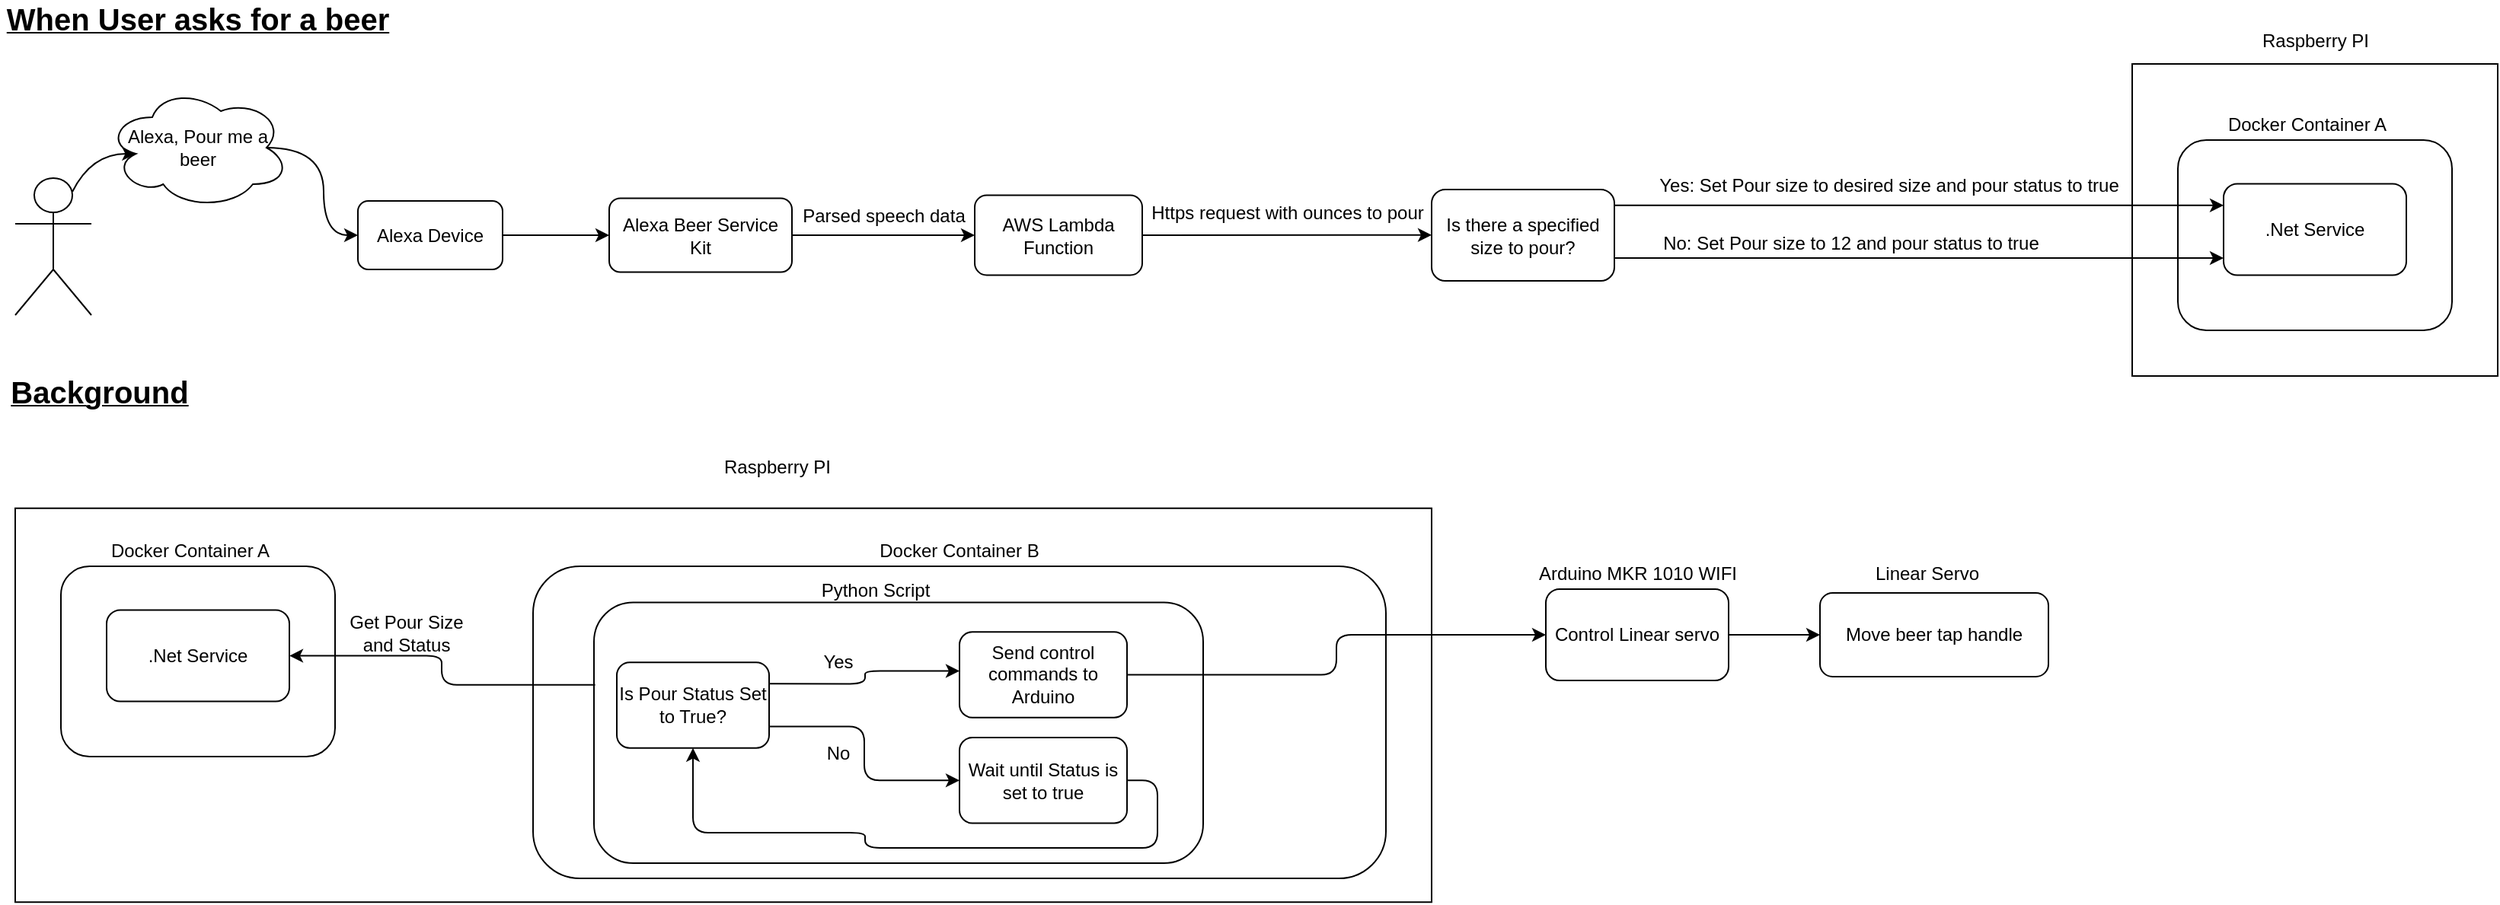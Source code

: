 <mxfile version="14.6.6" type="device"><diagram id="aK3hbM4NeiQxO_JXU1XM" name="Page-1"><mxGraphModel dx="2095" dy="1158" grid="1" gridSize="10" guides="1" tooltips="1" connect="1" arrows="1" fold="1" page="1" pageScale="1" pageWidth="850" pageHeight="1100" math="0" shadow="0"><root><mxCell id="0"/><mxCell id="1" parent="0"/><mxCell id="OUuioYjnRzP7t-blm1QI-1" value="" style="shape=umlActor;verticalLabelPosition=bottom;verticalAlign=top;html=1;outlineConnect=0;" vertex="1" parent="1"><mxGeometry x="20" y="140" width="50" height="90" as="geometry"/></mxCell><mxCell id="OUuioYjnRzP7t-blm1QI-8" style="edgeStyle=orthogonalEdgeStyle;rounded=0;orthogonalLoop=1;jettySize=auto;html=1;exitX=0.875;exitY=0.5;exitDx=0;exitDy=0;exitPerimeter=0;entryX=0;entryY=0.5;entryDx=0;entryDy=0;endArrow=classic;endFill=1;curved=1;" edge="1" parent="1" source="OUuioYjnRzP7t-blm1QI-2" target="OUuioYjnRzP7t-blm1QI-6"><mxGeometry relative="1" as="geometry"/></mxCell><mxCell id="OUuioYjnRzP7t-blm1QI-2" value="Alexa, Pour me a beer" style="ellipse;shape=cloud;whiteSpace=wrap;html=1;" vertex="1" parent="1"><mxGeometry x="80" y="80" width="120" height="80" as="geometry"/></mxCell><mxCell id="OUuioYjnRzP7t-blm1QI-5" value="" style="curved=1;endArrow=classic;html=1;exitX=0.75;exitY=0.1;exitDx=0;exitDy=0;exitPerimeter=0;entryX=0.16;entryY=0.55;entryDx=0;entryDy=0;entryPerimeter=0;endFill=1;startArrow=none;startFill=0;" edge="1" parent="1" source="OUuioYjnRzP7t-blm1QI-1" target="OUuioYjnRzP7t-blm1QI-2"><mxGeometry width="50" height="50" relative="1" as="geometry"><mxPoint x="95" y="210" as="sourcePoint"/><mxPoint x="145" y="160" as="targetPoint"/><Array as="points"><mxPoint x="70" y="124"/></Array></mxGeometry></mxCell><mxCell id="OUuioYjnRzP7t-blm1QI-10" style="edgeStyle=orthogonalEdgeStyle;curved=1;rounded=0;orthogonalLoop=1;jettySize=auto;html=1;exitX=1;exitY=0.5;exitDx=0;exitDy=0;entryX=0;entryY=0.5;entryDx=0;entryDy=0;endArrow=classic;endFill=1;" edge="1" parent="1" source="OUuioYjnRzP7t-blm1QI-6" target="OUuioYjnRzP7t-blm1QI-9"><mxGeometry relative="1" as="geometry"/></mxCell><mxCell id="OUuioYjnRzP7t-blm1QI-6" value="Alexa Device" style="rounded=1;whiteSpace=wrap;html=1;" vertex="1" parent="1"><mxGeometry x="245" y="155" width="95" height="45" as="geometry"/></mxCell><mxCell id="OUuioYjnRzP7t-blm1QI-12" style="edgeStyle=orthogonalEdgeStyle;curved=1;rounded=0;orthogonalLoop=1;jettySize=auto;html=1;exitX=1;exitY=0.5;exitDx=0;exitDy=0;entryX=0;entryY=0.5;entryDx=0;entryDy=0;startArrow=none;startFill=0;endArrow=classic;endFill=1;" edge="1" parent="1" source="OUuioYjnRzP7t-blm1QI-9" target="OUuioYjnRzP7t-blm1QI-11"><mxGeometry relative="1" as="geometry"/></mxCell><mxCell id="OUuioYjnRzP7t-blm1QI-9" value="Alexa Beer Service Kit" style="rounded=1;whiteSpace=wrap;html=1;" vertex="1" parent="1"><mxGeometry x="410" y="153.25" width="120" height="48.5" as="geometry"/></mxCell><mxCell id="OUuioYjnRzP7t-blm1QI-15" style="edgeStyle=orthogonalEdgeStyle;curved=1;rounded=0;orthogonalLoop=1;jettySize=auto;html=1;exitX=1;exitY=0.5;exitDx=0;exitDy=0;entryX=0;entryY=0.5;entryDx=0;entryDy=0;startArrow=none;startFill=0;endArrow=classic;endFill=1;" edge="1" parent="1" source="OUuioYjnRzP7t-blm1QI-11"><mxGeometry relative="1" as="geometry"><mxPoint x="950" y="177.375" as="targetPoint"/></mxGeometry></mxCell><mxCell id="OUuioYjnRzP7t-blm1QI-11" value="AWS Lambda Function" style="rounded=1;whiteSpace=wrap;html=1;" vertex="1" parent="1"><mxGeometry x="650" y="151.25" width="110" height="52.5" as="geometry"/></mxCell><mxCell id="OUuioYjnRzP7t-blm1QI-13" value="Parsed speech data" style="text;html=1;align=center;verticalAlign=middle;resizable=0;points=[];autosize=1;strokeColor=none;" vertex="1" parent="1"><mxGeometry x="530" y="155" width="120" height="20" as="geometry"/></mxCell><mxCell id="OUuioYjnRzP7t-blm1QI-16" value="Https request with ounces to pour" style="text;html=1;align=center;verticalAlign=middle;resizable=0;points=[];autosize=1;strokeColor=none;" vertex="1" parent="1"><mxGeometry x="760" y="153" width="190" height="20" as="geometry"/></mxCell><mxCell id="OUuioYjnRzP7t-blm1QI-18" value="" style="rounded=0;whiteSpace=wrap;html=1;" vertex="1" parent="1"><mxGeometry x="1410" y="65" width="240" height="205" as="geometry"/></mxCell><mxCell id="OUuioYjnRzP7t-blm1QI-19" value="Raspberry PI" style="text;html=1;align=center;verticalAlign=middle;resizable=0;points=[];autosize=1;strokeColor=none;" vertex="1" parent="1"><mxGeometry x="1485" y="40" width="90" height="20" as="geometry"/></mxCell><mxCell id="OUuioYjnRzP7t-blm1QI-20" value="" style="rounded=1;whiteSpace=wrap;html=1;" vertex="1" parent="1"><mxGeometry x="1440" y="115" width="180" height="125" as="geometry"/></mxCell><mxCell id="OUuioYjnRzP7t-blm1QI-21" value="Docker Container A" style="text;html=1;strokeColor=none;fillColor=none;align=center;verticalAlign=middle;whiteSpace=wrap;rounded=0;" vertex="1" parent="1"><mxGeometry x="1470" y="95" width="110" height="20" as="geometry"/></mxCell><mxCell id="OUuioYjnRzP7t-blm1QI-22" value=".Net Service" style="rounded=1;whiteSpace=wrap;html=1;" vertex="1" parent="1"><mxGeometry x="1470" y="143.75" width="120" height="60" as="geometry"/></mxCell><mxCell id="OUuioYjnRzP7t-blm1QI-29" style="edgeStyle=orthogonalEdgeStyle;rounded=0;orthogonalLoop=1;jettySize=auto;html=1;exitX=1;exitY=0.75;exitDx=0;exitDy=0;startArrow=none;startFill=0;endArrow=classic;endFill=1;" edge="1" parent="1" source="OUuioYjnRzP7t-blm1QI-26" target="OUuioYjnRzP7t-blm1QI-22"><mxGeometry relative="1" as="geometry"><Array as="points"><mxPoint x="1370" y="193"/><mxPoint x="1370" y="193"/></Array></mxGeometry></mxCell><mxCell id="OUuioYjnRzP7t-blm1QI-26" value="Is there a specified size to pour?" style="rounded=1;whiteSpace=wrap;html=1;" vertex="1" parent="1"><mxGeometry x="950" y="147.5" width="120" height="60" as="geometry"/></mxCell><mxCell id="OUuioYjnRzP7t-blm1QI-27" style="edgeStyle=orthogonalEdgeStyle;rounded=0;orthogonalLoop=1;jettySize=auto;html=1;exitX=1;exitY=0.25;exitDx=0;exitDy=0;entryX=0;entryY=0.25;entryDx=0;entryDy=0;startArrow=none;startFill=0;endArrow=classic;endFill=1;" edge="1" parent="1"><mxGeometry relative="1" as="geometry"><mxPoint x="1070" y="161.63" as="sourcePoint"/><mxPoint x="1470" y="157.88" as="targetPoint"/><Array as="points"><mxPoint x="1070" y="158"/></Array></mxGeometry></mxCell><mxCell id="OUuioYjnRzP7t-blm1QI-28" value="Yes: Set Pour size to desired size and pour status to true" style="text;html=1;align=center;verticalAlign=middle;resizable=0;points=[];autosize=1;strokeColor=none;" vertex="1" parent="1"><mxGeometry x="1090" y="135" width="320" height="20" as="geometry"/></mxCell><mxCell id="OUuioYjnRzP7t-blm1QI-30" value="No: Set Pour size to 12 and pour status to true" style="text;html=1;align=center;verticalAlign=middle;resizable=0;points=[];autosize=1;strokeColor=none;" vertex="1" parent="1"><mxGeometry x="1095" y="173" width="260" height="20" as="geometry"/></mxCell><mxCell id="OUuioYjnRzP7t-blm1QI-34" value="Yes" style="text;html=1;align=center;verticalAlign=middle;resizable=0;points=[];autosize=1;strokeColor=none;" vertex="1" parent="1"><mxGeometry x="520" y="434.37" width="40" height="20" as="geometry"/></mxCell><mxCell id="OUuioYjnRzP7t-blm1QI-39" value="Arduino MKR 1010 WIFI" style="text;html=1;align=center;verticalAlign=middle;resizable=0;points=[];autosize=1;strokeColor=none;" vertex="1" parent="1"><mxGeometry x="1010" y="390" width="150" height="20" as="geometry"/></mxCell><mxCell id="OUuioYjnRzP7t-blm1QI-41" value="Move beer tap handle" style="rounded=1;whiteSpace=wrap;html=1;" vertex="1" parent="1"><mxGeometry x="1205" y="412.5" width="150" height="55" as="geometry"/></mxCell><mxCell id="OUuioYjnRzP7t-blm1QI-43" value="&lt;u&gt;&lt;b&gt;&lt;font style=&quot;font-size: 20px&quot;&gt;When User asks for a beer&lt;/font&gt;&lt;/b&gt;&lt;/u&gt;" style="text;html=1;strokeColor=none;fillColor=none;align=center;verticalAlign=middle;whiteSpace=wrap;rounded=0;" vertex="1" parent="1"><mxGeometry x="10" y="30" width="260" height="10" as="geometry"/></mxCell><mxCell id="OUuioYjnRzP7t-blm1QI-44" value="&lt;u&gt;&lt;b&gt;&lt;font style=&quot;font-size: 20px&quot;&gt;Background&lt;/font&gt;&lt;/b&gt;&lt;/u&gt;" style="text;html=1;align=center;verticalAlign=middle;resizable=0;points=[];autosize=1;strokeColor=none;" vertex="1" parent="1"><mxGeometry x="10" y="270" width="130" height="20" as="geometry"/></mxCell><mxCell id="OUuioYjnRzP7t-blm1QI-45" value="" style="rounded=0;whiteSpace=wrap;html=1;" vertex="1" parent="1"><mxGeometry x="20" y="356.87" width="930" height="258.75" as="geometry"/></mxCell><mxCell id="OUuioYjnRzP7t-blm1QI-46" value="Raspberry PI" style="text;html=1;align=center;verticalAlign=middle;resizable=0;points=[];autosize=1;strokeColor=none;" vertex="1" parent="1"><mxGeometry x="475" y="320" width="90" height="20" as="geometry"/></mxCell><mxCell id="OUuioYjnRzP7t-blm1QI-47" value="" style="rounded=1;whiteSpace=wrap;html=1;" vertex="1" parent="1"><mxGeometry x="50" y="395" width="180" height="125" as="geometry"/></mxCell><mxCell id="OUuioYjnRzP7t-blm1QI-48" value="Docker Container A" style="text;html=1;strokeColor=none;fillColor=none;align=center;verticalAlign=middle;whiteSpace=wrap;rounded=0;" vertex="1" parent="1"><mxGeometry x="80" y="375" width="110" height="20" as="geometry"/></mxCell><mxCell id="OUuioYjnRzP7t-blm1QI-49" value=".Net Service" style="rounded=1;whiteSpace=wrap;html=1;" vertex="1" parent="1"><mxGeometry x="80" y="423.75" width="120" height="60" as="geometry"/></mxCell><mxCell id="OUuioYjnRzP7t-blm1QI-50" value="" style="rounded=1;whiteSpace=wrap;html=1;" vertex="1" parent="1"><mxGeometry x="360" y="395" width="560" height="205" as="geometry"/></mxCell><mxCell id="OUuioYjnRzP7t-blm1QI-51" value="Docker Container B" style="text;html=1;strokeColor=none;fillColor=none;align=center;verticalAlign=middle;whiteSpace=wrap;rounded=0;" vertex="1" parent="1"><mxGeometry x="585" y="375" width="110" height="20" as="geometry"/></mxCell><mxCell id="OUuioYjnRzP7t-blm1QI-52" value="" style="rounded=1;whiteSpace=wrap;html=1;" vertex="1" parent="1"><mxGeometry x="400" y="418.75" width="400" height="171.25" as="geometry"/></mxCell><mxCell id="OUuioYjnRzP7t-blm1QI-53" value="Python Script" style="text;html=1;strokeColor=none;fillColor=none;align=center;verticalAlign=middle;whiteSpace=wrap;rounded=0;" vertex="1" parent="1"><mxGeometry x="545" y="402.75" width="80" height="16" as="geometry"/></mxCell><mxCell id="OUuioYjnRzP7t-blm1QI-58" style="edgeStyle=orthogonalEdgeStyle;rounded=1;orthogonalLoop=1;jettySize=auto;html=1;exitX=1;exitY=0.25;exitDx=0;exitDy=0;startArrow=none;startFill=0;endArrow=classic;endFill=1;" edge="1" parent="1" source="OUuioYjnRzP7t-blm1QI-54" target="OUuioYjnRzP7t-blm1QI-33"><mxGeometry relative="1" as="geometry"><Array as="points"><mxPoint x="578" y="471.75"/><mxPoint x="578" y="463.75"/></Array></mxGeometry></mxCell><mxCell id="OUuioYjnRzP7t-blm1QI-60" style="edgeStyle=orthogonalEdgeStyle;rounded=1;orthogonalLoop=1;jettySize=auto;html=1;exitX=1;exitY=0.75;exitDx=0;exitDy=0;startArrow=none;startFill=0;endArrow=classic;endFill=1;" edge="1" parent="1" source="OUuioYjnRzP7t-blm1QI-54" target="OUuioYjnRzP7t-blm1QI-59"><mxGeometry relative="1" as="geometry"/></mxCell><mxCell id="OUuioYjnRzP7t-blm1QI-65" style="edgeStyle=orthogonalEdgeStyle;rounded=1;orthogonalLoop=1;jettySize=auto;html=1;exitX=0.002;exitY=0.316;exitDx=0;exitDy=0;startArrow=none;startFill=0;endArrow=classic;endFill=1;exitPerimeter=0;" edge="1" parent="1" source="OUuioYjnRzP7t-blm1QI-52" target="OUuioYjnRzP7t-blm1QI-49"><mxGeometry relative="1" as="geometry"/></mxCell><mxCell id="OUuioYjnRzP7t-blm1QI-54" value="Is Pour Status Set to True?" style="rounded=1;whiteSpace=wrap;html=1;" vertex="1" parent="1"><mxGeometry x="415" y="458.12" width="100" height="56.25" as="geometry"/></mxCell><mxCell id="OUuioYjnRzP7t-blm1QI-56" value="Get Pour Size and Status " style="text;html=1;strokeColor=none;fillColor=none;align=center;verticalAlign=middle;whiteSpace=wrap;rounded=0;" vertex="1" parent="1"><mxGeometry x="237" y="418.75" width="80" height="40" as="geometry"/></mxCell><mxCell id="OUuioYjnRzP7t-blm1QI-35" value="No" style="text;html=1;align=center;verticalAlign=middle;resizable=0;points=[];autosize=1;strokeColor=none;" vertex="1" parent="1"><mxGeometry x="545" y="507.5" width="30" height="20" as="geometry"/></mxCell><mxCell id="OUuioYjnRzP7t-blm1QI-57" value="Yes" style="text;html=1;align=center;verticalAlign=middle;resizable=0;points=[];autosize=1;strokeColor=none;" vertex="1" parent="1"><mxGeometry x="540" y="447.5" width="40" height="20" as="geometry"/></mxCell><mxCell id="OUuioYjnRzP7t-blm1QI-62" style="edgeStyle=orthogonalEdgeStyle;rounded=1;orthogonalLoop=1;jettySize=auto;html=1;exitX=1;exitY=0.5;exitDx=0;exitDy=0;entryX=0;entryY=0.5;entryDx=0;entryDy=0;startArrow=none;startFill=0;endArrow=classic;endFill=1;" edge="1" parent="1" source="OUuioYjnRzP7t-blm1QI-33" target="OUuioYjnRzP7t-blm1QI-61"><mxGeometry relative="1" as="geometry"/></mxCell><mxCell id="OUuioYjnRzP7t-blm1QI-33" value="Send control commands to Arduino" style="rounded=1;whiteSpace=wrap;html=1;" vertex="1" parent="1"><mxGeometry x="640" y="438.12" width="110" height="56.25" as="geometry"/></mxCell><mxCell id="OUuioYjnRzP7t-blm1QI-63" style="edgeStyle=orthogonalEdgeStyle;rounded=1;orthogonalLoop=1;jettySize=auto;html=1;exitX=1;exitY=0.5;exitDx=0;exitDy=0;entryX=0.5;entryY=1;entryDx=0;entryDy=0;startArrow=none;startFill=0;endArrow=classic;endFill=1;" edge="1" parent="1" source="OUuioYjnRzP7t-blm1QI-59" target="OUuioYjnRzP7t-blm1QI-54"><mxGeometry relative="1" as="geometry"><Array as="points"><mxPoint x="770" y="536"/><mxPoint x="770" y="580"/><mxPoint x="578" y="580"/><mxPoint x="578" y="570"/><mxPoint x="465" y="570"/></Array></mxGeometry></mxCell><mxCell id="OUuioYjnRzP7t-blm1QI-59" value="Wait until Status is set to true" style="rounded=1;whiteSpace=wrap;html=1;" vertex="1" parent="1"><mxGeometry x="640" y="507.5" width="110" height="56.25" as="geometry"/></mxCell><mxCell id="OUuioYjnRzP7t-blm1QI-67" style="edgeStyle=orthogonalEdgeStyle;rounded=1;orthogonalLoop=1;jettySize=auto;html=1;exitX=1;exitY=0.5;exitDx=0;exitDy=0;entryX=0;entryY=0.5;entryDx=0;entryDy=0;startArrow=none;startFill=0;endArrow=classic;endFill=1;" edge="1" parent="1" source="OUuioYjnRzP7t-blm1QI-61" target="OUuioYjnRzP7t-blm1QI-41"><mxGeometry relative="1" as="geometry"/></mxCell><mxCell id="OUuioYjnRzP7t-blm1QI-61" value="Control Linear servo" style="rounded=1;whiteSpace=wrap;html=1;" vertex="1" parent="1"><mxGeometry x="1025" y="410" width="120" height="60" as="geometry"/></mxCell><mxCell id="OUuioYjnRzP7t-blm1QI-66" value="Linear Servo" style="text;html=1;align=center;verticalAlign=middle;resizable=0;points=[];autosize=1;strokeColor=none;" vertex="1" parent="1"><mxGeometry x="1235" y="390" width="80" height="20" as="geometry"/></mxCell></root></mxGraphModel></diagram></mxfile>